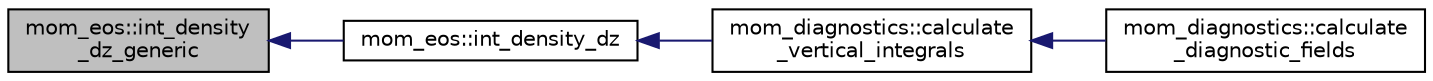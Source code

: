 digraph "mom_eos::int_density_dz_generic"
{
 // INTERACTIVE_SVG=YES
  edge [fontname="Helvetica",fontsize="10",labelfontname="Helvetica",labelfontsize="10"];
  node [fontname="Helvetica",fontsize="10",shape=record];
  rankdir="LR";
  Node145 [label="mom_eos::int_density\l_dz_generic",height=0.2,width=0.4,color="black", fillcolor="grey75", style="filled", fontcolor="black"];
  Node145 -> Node146 [dir="back",color="midnightblue",fontsize="10",style="solid",fontname="Helvetica"];
  Node146 [label="mom_eos::int_density_dz",height=0.2,width=0.4,color="black", fillcolor="white", style="filled",URL="$namespacemom__eos.html#a1def0e6b257a12105457a50c92da2487",tooltip="This subroutine calculates analytical and nearly-analytical integrals of pressure anomalies across la..."];
  Node146 -> Node147 [dir="back",color="midnightblue",fontsize="10",style="solid",fontname="Helvetica"];
  Node147 [label="mom_diagnostics::calculate\l_vertical_integrals",height=0.2,width=0.4,color="black", fillcolor="white", style="filled",URL="$namespacemom__diagnostics.html#a0b6f33e7b575b5f685f781030b301876",tooltip="Subroutine calculates vertical integrals of several tracers, along with the mass-weight of these trac..."];
  Node147 -> Node148 [dir="back",color="midnightblue",fontsize="10",style="solid",fontname="Helvetica"];
  Node148 [label="mom_diagnostics::calculate\l_diagnostic_fields",height=0.2,width=0.4,color="black", fillcolor="white", style="filled",URL="$namespacemom__diagnostics.html#abb6644248c28ab2e952361bfec436063",tooltip="Diagnostics not more naturally calculated elsewhere are computed here. "];
}
